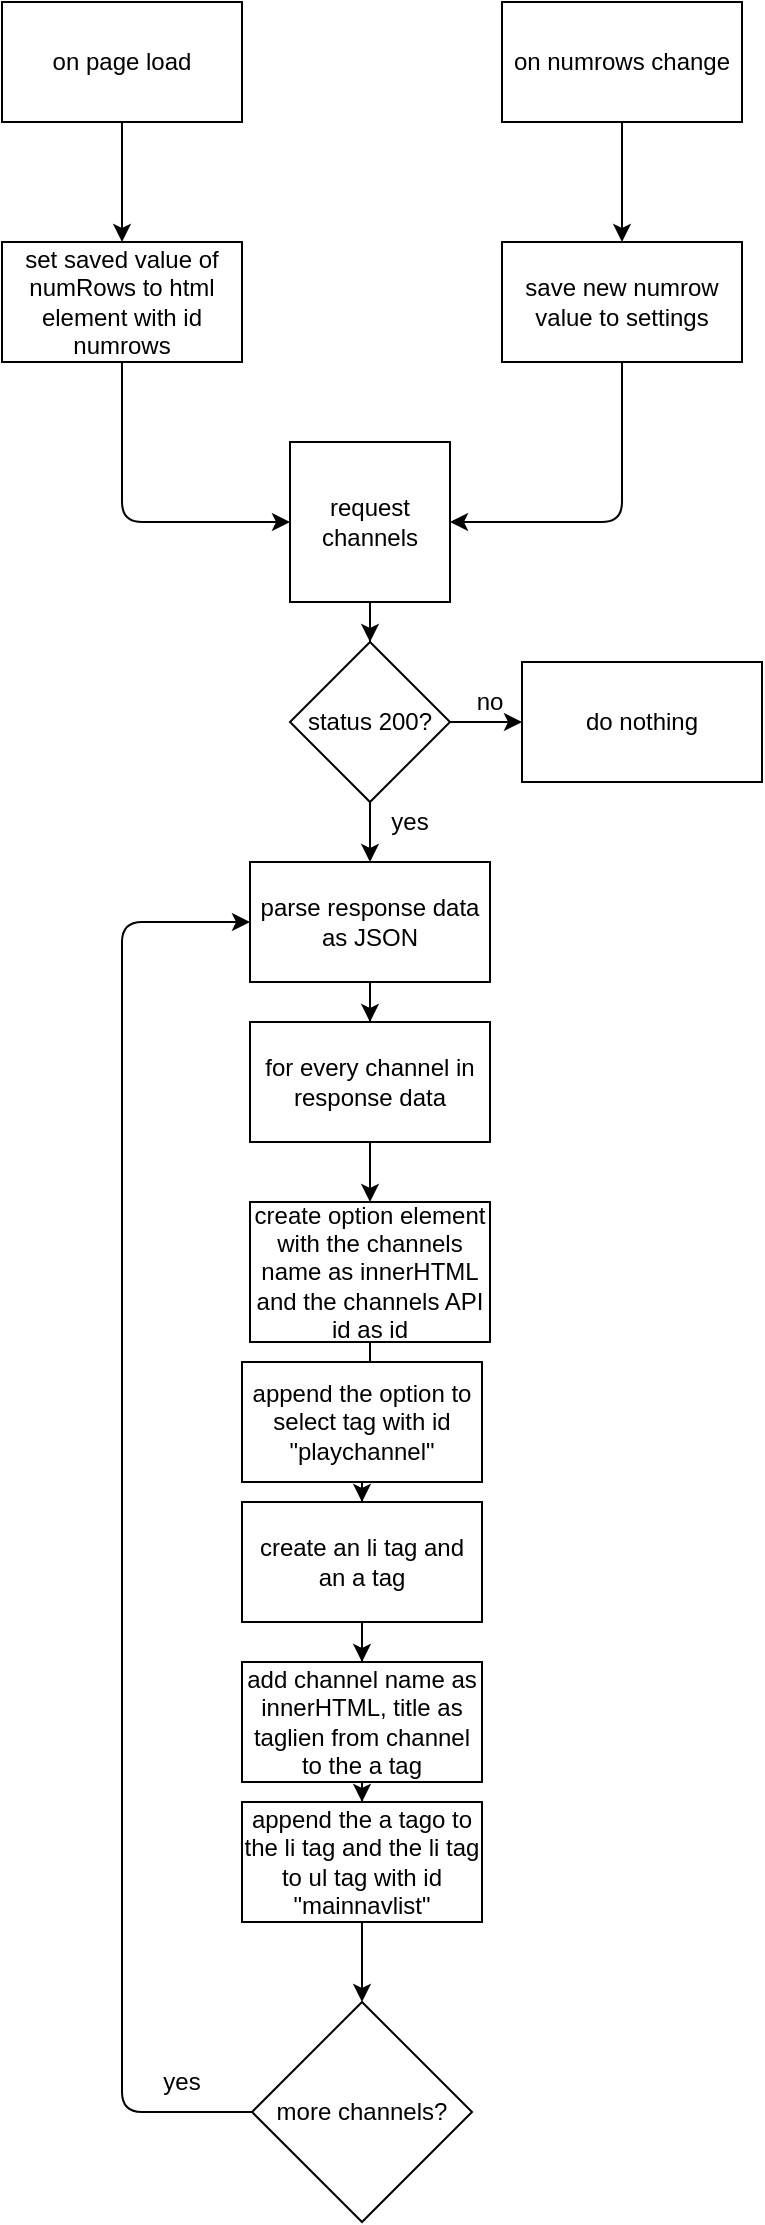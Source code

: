 <mxfile version="13.7.7" type="github">
  <diagram id="FFwEO2p_gcXmrBvd7Jtg" name="Page-1">
    <mxGraphModel dx="1422" dy="833" grid="1" gridSize="10" guides="1" tooltips="1" connect="1" arrows="1" fold="1" page="1" pageScale="1" pageWidth="2000" pageHeight="2000" math="0" shadow="0">
      <root>
        <mxCell id="0" />
        <mxCell id="1" parent="0" />
        <mxCell id="sK4rs6RbN3mdAD_nlhEC-1" value="" style="edgeStyle=orthogonalEdgeStyle;rounded=0;orthogonalLoop=1;jettySize=auto;html=1;" edge="1" parent="1" source="sK4rs6RbN3mdAD_nlhEC-2" target="sK4rs6RbN3mdAD_nlhEC-5">
          <mxGeometry relative="1" as="geometry" />
        </mxCell>
        <mxCell id="sK4rs6RbN3mdAD_nlhEC-2" value="request channels" style="whiteSpace=wrap;html=1;aspect=fixed;" vertex="1" parent="1">
          <mxGeometry x="164" y="240" width="80" height="80" as="geometry" />
        </mxCell>
        <mxCell id="sK4rs6RbN3mdAD_nlhEC-3" value="" style="edgeStyle=orthogonalEdgeStyle;rounded=0;orthogonalLoop=1;jettySize=auto;html=1;" edge="1" parent="1" source="sK4rs6RbN3mdAD_nlhEC-5" target="sK4rs6RbN3mdAD_nlhEC-6">
          <mxGeometry relative="1" as="geometry" />
        </mxCell>
        <mxCell id="sK4rs6RbN3mdAD_nlhEC-4" value="" style="edgeStyle=orthogonalEdgeStyle;rounded=0;orthogonalLoop=1;jettySize=auto;html=1;" edge="1" parent="1" source="sK4rs6RbN3mdAD_nlhEC-5" target="sK4rs6RbN3mdAD_nlhEC-8">
          <mxGeometry relative="1" as="geometry" />
        </mxCell>
        <mxCell id="sK4rs6RbN3mdAD_nlhEC-5" value="status 200?" style="rhombus;whiteSpace=wrap;html=1;" vertex="1" parent="1">
          <mxGeometry x="164" y="340" width="80" height="80" as="geometry" />
        </mxCell>
        <mxCell id="sK4rs6RbN3mdAD_nlhEC-6" value="do nothing" style="whiteSpace=wrap;html=1;" vertex="1" parent="1">
          <mxGeometry x="280" y="350" width="120" height="60" as="geometry" />
        </mxCell>
        <mxCell id="sK4rs6RbN3mdAD_nlhEC-7" value="" style="edgeStyle=orthogonalEdgeStyle;rounded=0;orthogonalLoop=1;jettySize=auto;html=1;" edge="1" parent="1" source="sK4rs6RbN3mdAD_nlhEC-8" target="sK4rs6RbN3mdAD_nlhEC-10">
          <mxGeometry relative="1" as="geometry" />
        </mxCell>
        <mxCell id="sK4rs6RbN3mdAD_nlhEC-8" value="parse response data as JSON" style="whiteSpace=wrap;html=1;" vertex="1" parent="1">
          <mxGeometry x="144" y="450" width="120" height="60" as="geometry" />
        </mxCell>
        <mxCell id="sK4rs6RbN3mdAD_nlhEC-9" value="" style="edgeStyle=orthogonalEdgeStyle;rounded=0;orthogonalLoop=1;jettySize=auto;html=1;" edge="1" parent="1" source="sK4rs6RbN3mdAD_nlhEC-10" target="sK4rs6RbN3mdAD_nlhEC-12">
          <mxGeometry relative="1" as="geometry" />
        </mxCell>
        <mxCell id="sK4rs6RbN3mdAD_nlhEC-10" value="for every channel in response data" style="whiteSpace=wrap;html=1;" vertex="1" parent="1">
          <mxGeometry x="144" y="530" width="120" height="60" as="geometry" />
        </mxCell>
        <mxCell id="sK4rs6RbN3mdAD_nlhEC-11" value="" style="edgeStyle=orthogonalEdgeStyle;rounded=0;orthogonalLoop=1;jettySize=auto;html=1;" edge="1" parent="1" source="sK4rs6RbN3mdAD_nlhEC-12" target="sK4rs6RbN3mdAD_nlhEC-14">
          <mxGeometry relative="1" as="geometry" />
        </mxCell>
        <mxCell id="sK4rs6RbN3mdAD_nlhEC-12" value="create option element with the channels name as innerHTML and the channels API id as id" style="whiteSpace=wrap;html=1;" vertex="1" parent="1">
          <mxGeometry x="144" y="620" width="120" height="70" as="geometry" />
        </mxCell>
        <mxCell id="sK4rs6RbN3mdAD_nlhEC-13" value="" style="edgeStyle=orthogonalEdgeStyle;rounded=0;orthogonalLoop=1;jettySize=auto;html=1;" edge="1" parent="1" source="sK4rs6RbN3mdAD_nlhEC-14" target="sK4rs6RbN3mdAD_nlhEC-16">
          <mxGeometry relative="1" as="geometry" />
        </mxCell>
        <mxCell id="sK4rs6RbN3mdAD_nlhEC-14" value="append the option to select tag with id &quot;playchannel&quot;" style="whiteSpace=wrap;html=1;" vertex="1" parent="1">
          <mxGeometry x="140" y="700" width="120" height="60" as="geometry" />
        </mxCell>
        <mxCell id="sK4rs6RbN3mdAD_nlhEC-15" value="" style="edgeStyle=orthogonalEdgeStyle;rounded=0;orthogonalLoop=1;jettySize=auto;html=1;" edge="1" parent="1" source="sK4rs6RbN3mdAD_nlhEC-16" target="sK4rs6RbN3mdAD_nlhEC-18">
          <mxGeometry relative="1" as="geometry" />
        </mxCell>
        <mxCell id="sK4rs6RbN3mdAD_nlhEC-16" value="create an li tag and an a tag" style="whiteSpace=wrap;html=1;" vertex="1" parent="1">
          <mxGeometry x="140" y="770" width="120" height="60" as="geometry" />
        </mxCell>
        <mxCell id="sK4rs6RbN3mdAD_nlhEC-17" value="" style="edgeStyle=orthogonalEdgeStyle;rounded=0;orthogonalLoop=1;jettySize=auto;html=1;" edge="1" parent="1" source="sK4rs6RbN3mdAD_nlhEC-18" target="sK4rs6RbN3mdAD_nlhEC-20">
          <mxGeometry relative="1" as="geometry" />
        </mxCell>
        <mxCell id="sK4rs6RbN3mdAD_nlhEC-18" value="add channel name as innerHTML, title as taglien from channel to the a tag" style="whiteSpace=wrap;html=1;" vertex="1" parent="1">
          <mxGeometry x="140" y="850" width="120" height="60" as="geometry" />
        </mxCell>
        <mxCell id="sK4rs6RbN3mdAD_nlhEC-19" value="" style="edgeStyle=orthogonalEdgeStyle;rounded=0;orthogonalLoop=1;jettySize=auto;html=1;" edge="1" parent="1" source="sK4rs6RbN3mdAD_nlhEC-20" target="sK4rs6RbN3mdAD_nlhEC-21">
          <mxGeometry relative="1" as="geometry" />
        </mxCell>
        <mxCell id="sK4rs6RbN3mdAD_nlhEC-20" value="append the a tago to the li tag and the li tag to ul tag with id &quot;mainnavlist&quot;" style="whiteSpace=wrap;html=1;" vertex="1" parent="1">
          <mxGeometry x="140" y="920" width="120" height="60" as="geometry" />
        </mxCell>
        <mxCell id="sK4rs6RbN3mdAD_nlhEC-21" value="more channels?" style="rhombus;whiteSpace=wrap;html=1;" vertex="1" parent="1">
          <mxGeometry x="145" y="1020" width="110" height="110" as="geometry" />
        </mxCell>
        <mxCell id="sK4rs6RbN3mdAD_nlhEC-22" value="no" style="text;html=1;strokeColor=none;fillColor=none;align=center;verticalAlign=middle;whiteSpace=wrap;rounded=0;" vertex="1" parent="1">
          <mxGeometry x="244" y="360" width="40" height="20" as="geometry" />
        </mxCell>
        <mxCell id="sK4rs6RbN3mdAD_nlhEC-23" value="yes" style="text;html=1;strokeColor=none;fillColor=none;align=center;verticalAlign=middle;whiteSpace=wrap;rounded=0;" vertex="1" parent="1">
          <mxGeometry x="204" y="420" width="40" height="20" as="geometry" />
        </mxCell>
        <mxCell id="sK4rs6RbN3mdAD_nlhEC-24" value="" style="edgeStyle=elbowEdgeStyle;elbow=horizontal;endArrow=classic;html=1;exitX=0;exitY=0.5;exitDx=0;exitDy=0;entryX=0;entryY=0.5;entryDx=0;entryDy=0;" edge="1" parent="1" source="sK4rs6RbN3mdAD_nlhEC-21" target="sK4rs6RbN3mdAD_nlhEC-8">
          <mxGeometry width="50" height="50" relative="1" as="geometry">
            <mxPoint x="430" y="810" as="sourcePoint" />
            <mxPoint x="480" y="760" as="targetPoint" />
            <Array as="points">
              <mxPoint x="80" y="780" />
            </Array>
          </mxGeometry>
        </mxCell>
        <mxCell id="sK4rs6RbN3mdAD_nlhEC-25" value="yes" style="text;html=1;strokeColor=none;fillColor=none;align=center;verticalAlign=middle;whiteSpace=wrap;rounded=0;" vertex="1" parent="1">
          <mxGeometry x="90" y="1050" width="40" height="20" as="geometry" />
        </mxCell>
        <mxCell id="sK4rs6RbN3mdAD_nlhEC-26" value="" style="edgeStyle=orthogonalEdgeStyle;rounded=0;orthogonalLoop=1;jettySize=auto;html=1;" edge="1" parent="1" source="sK4rs6RbN3mdAD_nlhEC-27" target="sK4rs6RbN3mdAD_nlhEC-31">
          <mxGeometry relative="1" as="geometry" />
        </mxCell>
        <mxCell id="sK4rs6RbN3mdAD_nlhEC-27" value="on page load" style="rounded=0;whiteSpace=wrap;html=1;" vertex="1" parent="1">
          <mxGeometry x="20" y="20" width="120" height="60" as="geometry" />
        </mxCell>
        <mxCell id="sK4rs6RbN3mdAD_nlhEC-28" value="" style="edgeStyle=orthogonalEdgeStyle;rounded=0;orthogonalLoop=1;jettySize=auto;html=1;" edge="1" parent="1" source="sK4rs6RbN3mdAD_nlhEC-29" target="sK4rs6RbN3mdAD_nlhEC-30">
          <mxGeometry relative="1" as="geometry" />
        </mxCell>
        <mxCell id="sK4rs6RbN3mdAD_nlhEC-29" value="on numrows change" style="rounded=0;whiteSpace=wrap;html=1;" vertex="1" parent="1">
          <mxGeometry x="270" y="20" width="120" height="60" as="geometry" />
        </mxCell>
        <mxCell id="sK4rs6RbN3mdAD_nlhEC-30" value="save new numrow value to settings" style="whiteSpace=wrap;html=1;rounded=0;" vertex="1" parent="1">
          <mxGeometry x="270" y="140" width="120" height="60" as="geometry" />
        </mxCell>
        <mxCell id="sK4rs6RbN3mdAD_nlhEC-31" value="set saved value of numRows to html element with id numrows" style="whiteSpace=wrap;html=1;rounded=0;" vertex="1" parent="1">
          <mxGeometry x="20" y="140" width="120" height="60" as="geometry" />
        </mxCell>
        <mxCell id="sK4rs6RbN3mdAD_nlhEC-32" value="" style="edgeStyle=segmentEdgeStyle;endArrow=classic;html=1;exitX=0.5;exitY=1;exitDx=0;exitDy=0;entryX=0;entryY=0.5;entryDx=0;entryDy=0;" edge="1" parent="1" source="sK4rs6RbN3mdAD_nlhEC-31" target="sK4rs6RbN3mdAD_nlhEC-2">
          <mxGeometry width="50" height="50" relative="1" as="geometry">
            <mxPoint x="80" y="220" as="sourcePoint" />
            <mxPoint x="130" y="290" as="targetPoint" />
            <Array as="points">
              <mxPoint x="80" y="280" />
            </Array>
          </mxGeometry>
        </mxCell>
        <mxCell id="sK4rs6RbN3mdAD_nlhEC-33" value="" style="edgeStyle=segmentEdgeStyle;endArrow=classic;html=1;entryX=1;entryY=0.5;entryDx=0;entryDy=0;exitX=0.5;exitY=1;exitDx=0;exitDy=0;" edge="1" parent="1" source="sK4rs6RbN3mdAD_nlhEC-30" target="sK4rs6RbN3mdAD_nlhEC-2">
          <mxGeometry width="50" height="50" relative="1" as="geometry">
            <mxPoint x="340" y="240" as="sourcePoint" />
            <mxPoint x="380" y="320" as="targetPoint" />
            <Array as="points">
              <mxPoint x="330" y="280" />
            </Array>
          </mxGeometry>
        </mxCell>
      </root>
    </mxGraphModel>
  </diagram>
</mxfile>
